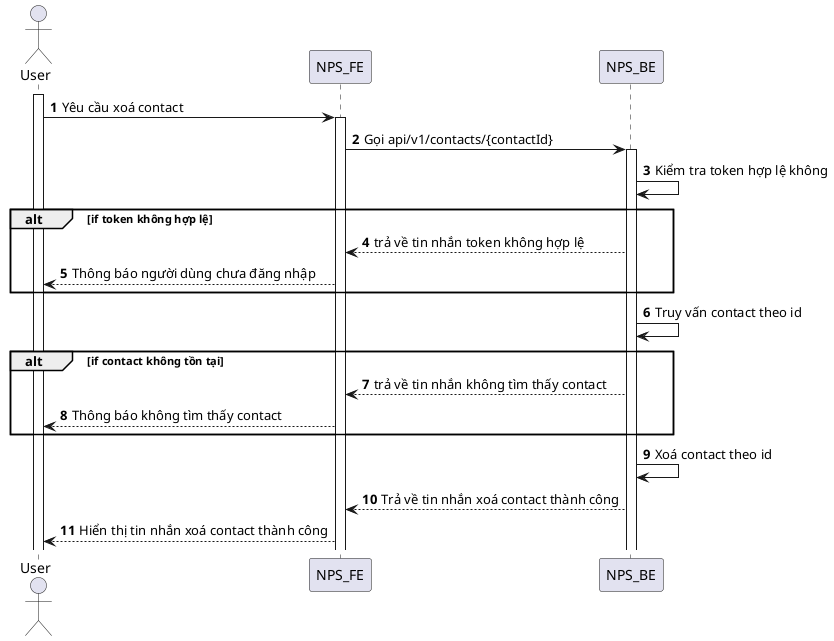 @startuml
autonumber
actor User
activate User
User -> NPS_FE: Yêu cầu xoá contact
activate NPS_FE
NPS_FE -> NPS_BE: Gọi api/v1/contacts/{contactId}
activate NPS_BE
NPS_BE -> NPS_BE: Kiểm tra token hợp lệ không
alt if token không hợp lệ
NPS_BE --> NPS_FE: trả về tin nhắn token không hợp lệ
NPS_FE --> User: Thông báo người dùng chưa đăng nhập
end
NPS_BE -> NPS_BE: Truy vấn contact theo id
alt if contact không tồn tại
NPS_BE --> NPS_FE: trả về tin nhắn không tìm thấy contact
NPS_FE --> User: Thông báo không tìm thấy contact
end
NPS_BE -> NPS_BE: Xoá contact theo id
NPS_BE --> NPS_FE: Trả về tin nhắn xoá contact thành công
NPS_FE --> User: Hiển thị tin nhắn xoá contact thành công
@enduml